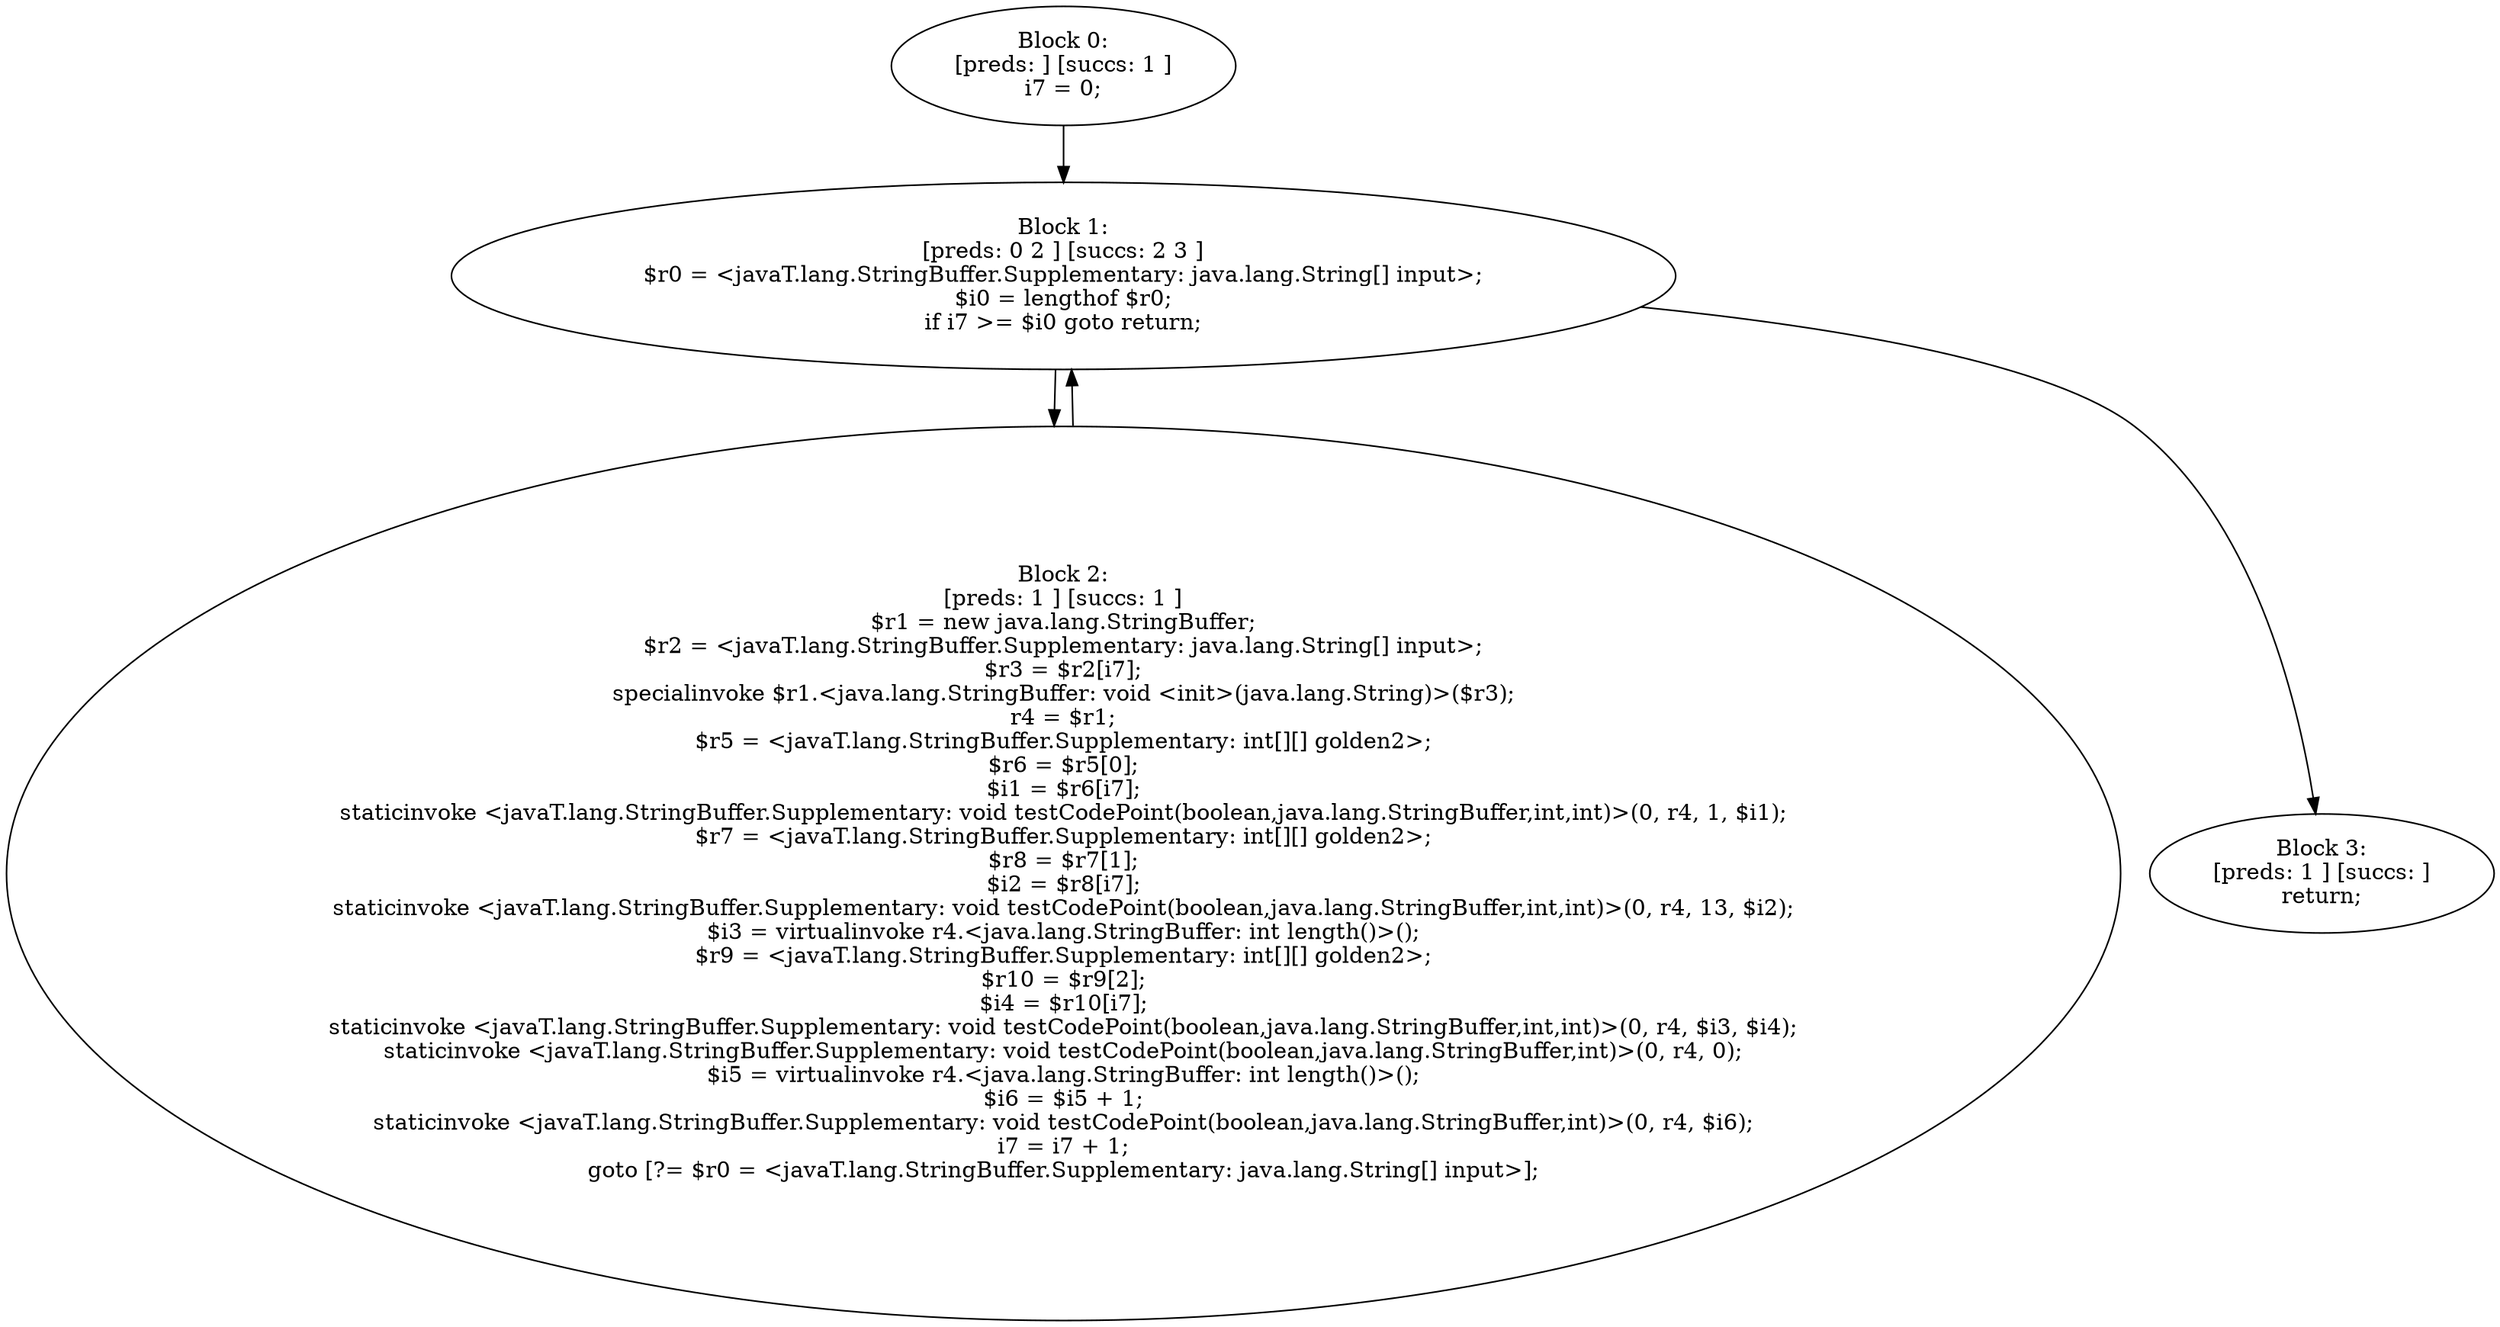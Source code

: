 digraph "unitGraph" {
    "Block 0:
[preds: ] [succs: 1 ]
i7 = 0;
"
    "Block 1:
[preds: 0 2 ] [succs: 2 3 ]
$r0 = <javaT.lang.StringBuffer.Supplementary: java.lang.String[] input>;
$i0 = lengthof $r0;
if i7 >= $i0 goto return;
"
    "Block 2:
[preds: 1 ] [succs: 1 ]
$r1 = new java.lang.StringBuffer;
$r2 = <javaT.lang.StringBuffer.Supplementary: java.lang.String[] input>;
$r3 = $r2[i7];
specialinvoke $r1.<java.lang.StringBuffer: void <init>(java.lang.String)>($r3);
r4 = $r1;
$r5 = <javaT.lang.StringBuffer.Supplementary: int[][] golden2>;
$r6 = $r5[0];
$i1 = $r6[i7];
staticinvoke <javaT.lang.StringBuffer.Supplementary: void testCodePoint(boolean,java.lang.StringBuffer,int,int)>(0, r4, 1, $i1);
$r7 = <javaT.lang.StringBuffer.Supplementary: int[][] golden2>;
$r8 = $r7[1];
$i2 = $r8[i7];
staticinvoke <javaT.lang.StringBuffer.Supplementary: void testCodePoint(boolean,java.lang.StringBuffer,int,int)>(0, r4, 13, $i2);
$i3 = virtualinvoke r4.<java.lang.StringBuffer: int length()>();
$r9 = <javaT.lang.StringBuffer.Supplementary: int[][] golden2>;
$r10 = $r9[2];
$i4 = $r10[i7];
staticinvoke <javaT.lang.StringBuffer.Supplementary: void testCodePoint(boolean,java.lang.StringBuffer,int,int)>(0, r4, $i3, $i4);
staticinvoke <javaT.lang.StringBuffer.Supplementary: void testCodePoint(boolean,java.lang.StringBuffer,int)>(0, r4, 0);
$i5 = virtualinvoke r4.<java.lang.StringBuffer: int length()>();
$i6 = $i5 + 1;
staticinvoke <javaT.lang.StringBuffer.Supplementary: void testCodePoint(boolean,java.lang.StringBuffer,int)>(0, r4, $i6);
i7 = i7 + 1;
goto [?= $r0 = <javaT.lang.StringBuffer.Supplementary: java.lang.String[] input>];
"
    "Block 3:
[preds: 1 ] [succs: ]
return;
"
    "Block 0:
[preds: ] [succs: 1 ]
i7 = 0;
"->"Block 1:
[preds: 0 2 ] [succs: 2 3 ]
$r0 = <javaT.lang.StringBuffer.Supplementary: java.lang.String[] input>;
$i0 = lengthof $r0;
if i7 >= $i0 goto return;
";
    "Block 1:
[preds: 0 2 ] [succs: 2 3 ]
$r0 = <javaT.lang.StringBuffer.Supplementary: java.lang.String[] input>;
$i0 = lengthof $r0;
if i7 >= $i0 goto return;
"->"Block 2:
[preds: 1 ] [succs: 1 ]
$r1 = new java.lang.StringBuffer;
$r2 = <javaT.lang.StringBuffer.Supplementary: java.lang.String[] input>;
$r3 = $r2[i7];
specialinvoke $r1.<java.lang.StringBuffer: void <init>(java.lang.String)>($r3);
r4 = $r1;
$r5 = <javaT.lang.StringBuffer.Supplementary: int[][] golden2>;
$r6 = $r5[0];
$i1 = $r6[i7];
staticinvoke <javaT.lang.StringBuffer.Supplementary: void testCodePoint(boolean,java.lang.StringBuffer,int,int)>(0, r4, 1, $i1);
$r7 = <javaT.lang.StringBuffer.Supplementary: int[][] golden2>;
$r8 = $r7[1];
$i2 = $r8[i7];
staticinvoke <javaT.lang.StringBuffer.Supplementary: void testCodePoint(boolean,java.lang.StringBuffer,int,int)>(0, r4, 13, $i2);
$i3 = virtualinvoke r4.<java.lang.StringBuffer: int length()>();
$r9 = <javaT.lang.StringBuffer.Supplementary: int[][] golden2>;
$r10 = $r9[2];
$i4 = $r10[i7];
staticinvoke <javaT.lang.StringBuffer.Supplementary: void testCodePoint(boolean,java.lang.StringBuffer,int,int)>(0, r4, $i3, $i4);
staticinvoke <javaT.lang.StringBuffer.Supplementary: void testCodePoint(boolean,java.lang.StringBuffer,int)>(0, r4, 0);
$i5 = virtualinvoke r4.<java.lang.StringBuffer: int length()>();
$i6 = $i5 + 1;
staticinvoke <javaT.lang.StringBuffer.Supplementary: void testCodePoint(boolean,java.lang.StringBuffer,int)>(0, r4, $i6);
i7 = i7 + 1;
goto [?= $r0 = <javaT.lang.StringBuffer.Supplementary: java.lang.String[] input>];
";
    "Block 1:
[preds: 0 2 ] [succs: 2 3 ]
$r0 = <javaT.lang.StringBuffer.Supplementary: java.lang.String[] input>;
$i0 = lengthof $r0;
if i7 >= $i0 goto return;
"->"Block 3:
[preds: 1 ] [succs: ]
return;
";
    "Block 2:
[preds: 1 ] [succs: 1 ]
$r1 = new java.lang.StringBuffer;
$r2 = <javaT.lang.StringBuffer.Supplementary: java.lang.String[] input>;
$r3 = $r2[i7];
specialinvoke $r1.<java.lang.StringBuffer: void <init>(java.lang.String)>($r3);
r4 = $r1;
$r5 = <javaT.lang.StringBuffer.Supplementary: int[][] golden2>;
$r6 = $r5[0];
$i1 = $r6[i7];
staticinvoke <javaT.lang.StringBuffer.Supplementary: void testCodePoint(boolean,java.lang.StringBuffer,int,int)>(0, r4, 1, $i1);
$r7 = <javaT.lang.StringBuffer.Supplementary: int[][] golden2>;
$r8 = $r7[1];
$i2 = $r8[i7];
staticinvoke <javaT.lang.StringBuffer.Supplementary: void testCodePoint(boolean,java.lang.StringBuffer,int,int)>(0, r4, 13, $i2);
$i3 = virtualinvoke r4.<java.lang.StringBuffer: int length()>();
$r9 = <javaT.lang.StringBuffer.Supplementary: int[][] golden2>;
$r10 = $r9[2];
$i4 = $r10[i7];
staticinvoke <javaT.lang.StringBuffer.Supplementary: void testCodePoint(boolean,java.lang.StringBuffer,int,int)>(0, r4, $i3, $i4);
staticinvoke <javaT.lang.StringBuffer.Supplementary: void testCodePoint(boolean,java.lang.StringBuffer,int)>(0, r4, 0);
$i5 = virtualinvoke r4.<java.lang.StringBuffer: int length()>();
$i6 = $i5 + 1;
staticinvoke <javaT.lang.StringBuffer.Supplementary: void testCodePoint(boolean,java.lang.StringBuffer,int)>(0, r4, $i6);
i7 = i7 + 1;
goto [?= $r0 = <javaT.lang.StringBuffer.Supplementary: java.lang.String[] input>];
"->"Block 1:
[preds: 0 2 ] [succs: 2 3 ]
$r0 = <javaT.lang.StringBuffer.Supplementary: java.lang.String[] input>;
$i0 = lengthof $r0;
if i7 >= $i0 goto return;
";
}
